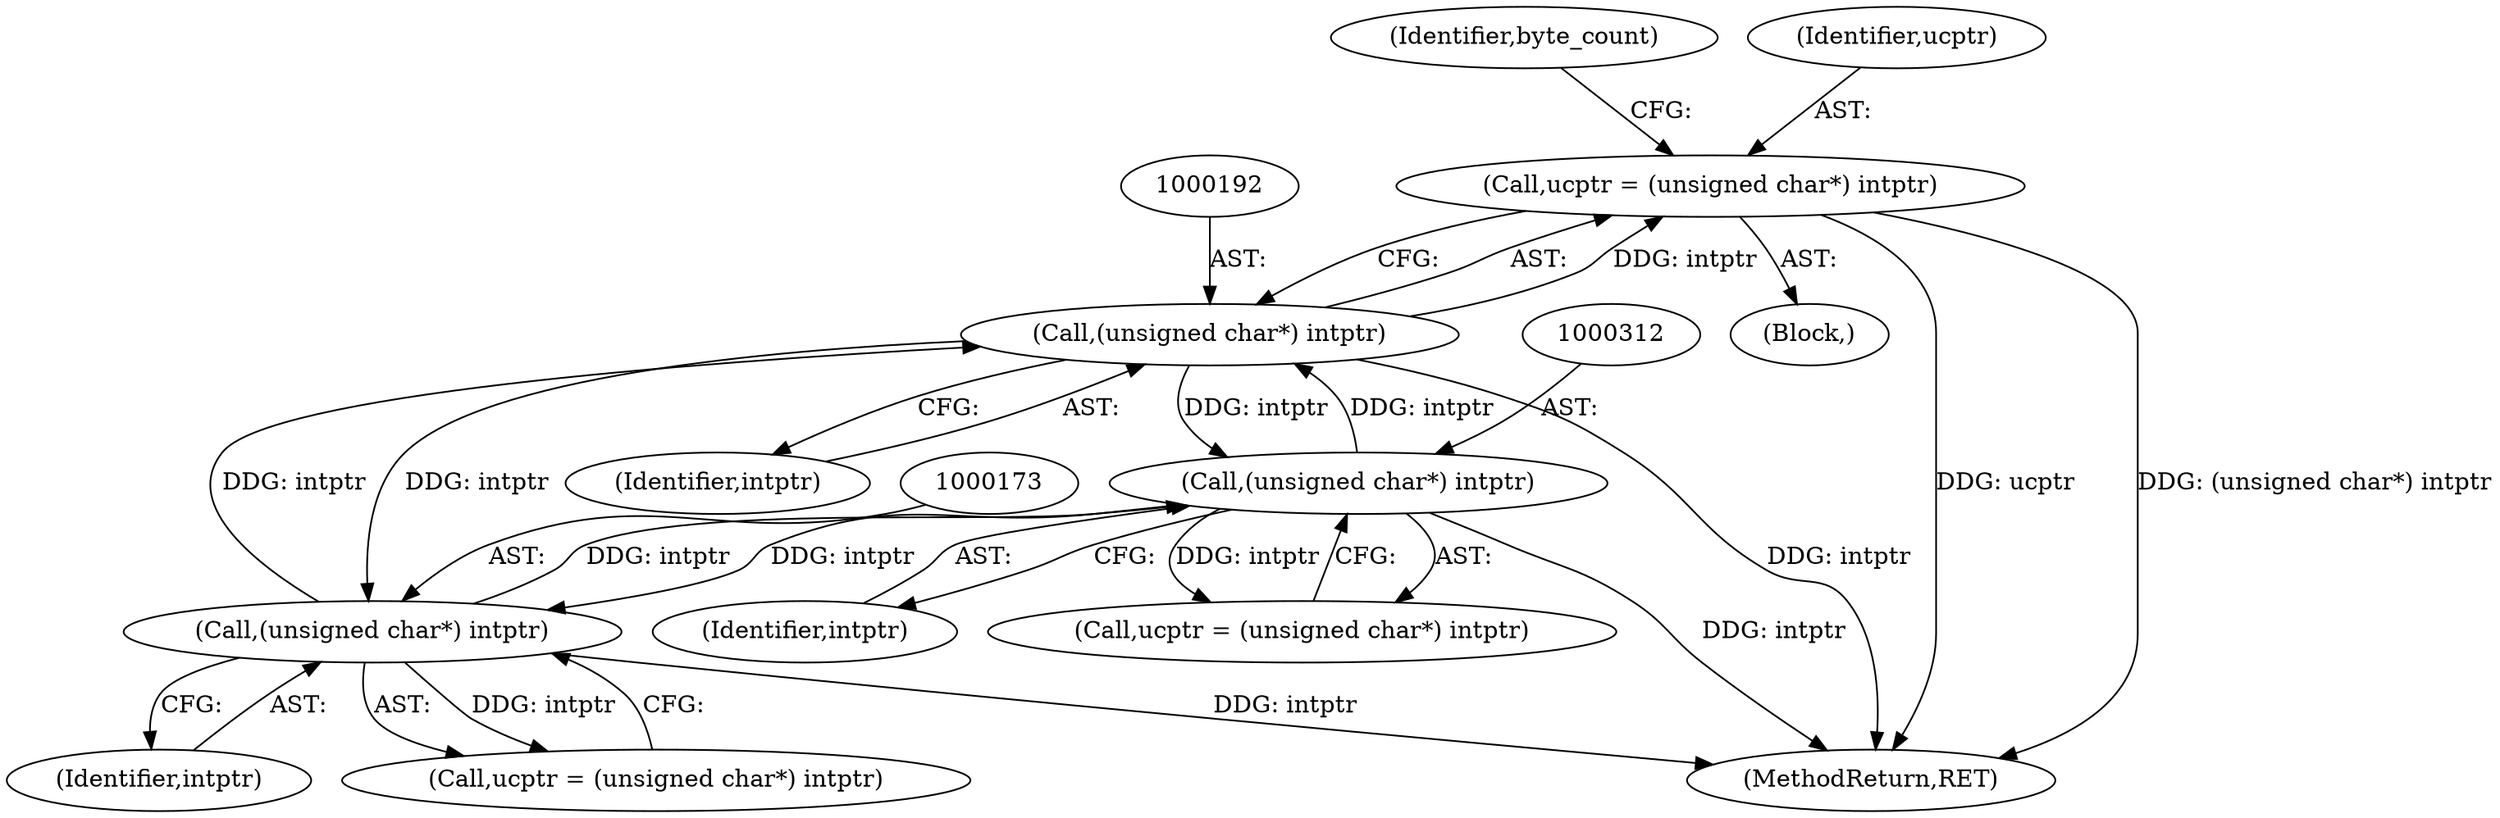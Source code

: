 digraph "0_libsndfile_708e996c87c5fae77b104ccfeb8f6db784c32074_16@pointer" {
"1000189" [label="(Call,ucptr = (unsigned char*) intptr)"];
"1000191" [label="(Call,(unsigned char*) intptr)"];
"1000311" [label="(Call,(unsigned char*) intptr)"];
"1000172" [label="(Call,(unsigned char*) intptr)"];
"1000309" [label="(Call,ucptr = (unsigned char*) intptr)"];
"1000195" [label="(Identifier,byte_count)"];
"1000190" [label="(Identifier,ucptr)"];
"1000154" [label="(Block,)"];
"1000189" [label="(Call,ucptr = (unsigned char*) intptr)"];
"1000532" [label="(MethodReturn,RET)"];
"1000170" [label="(Call,ucptr = (unsigned char*) intptr)"];
"1000172" [label="(Call,(unsigned char*) intptr)"];
"1000174" [label="(Identifier,intptr)"];
"1000191" [label="(Call,(unsigned char*) intptr)"];
"1000193" [label="(Identifier,intptr)"];
"1000313" [label="(Identifier,intptr)"];
"1000311" [label="(Call,(unsigned char*) intptr)"];
"1000189" -> "1000154"  [label="AST: "];
"1000189" -> "1000191"  [label="CFG: "];
"1000190" -> "1000189"  [label="AST: "];
"1000191" -> "1000189"  [label="AST: "];
"1000195" -> "1000189"  [label="CFG: "];
"1000189" -> "1000532"  [label="DDG: ucptr"];
"1000189" -> "1000532"  [label="DDG: (unsigned char*) intptr"];
"1000191" -> "1000189"  [label="DDG: intptr"];
"1000191" -> "1000193"  [label="CFG: "];
"1000192" -> "1000191"  [label="AST: "];
"1000193" -> "1000191"  [label="AST: "];
"1000191" -> "1000532"  [label="DDG: intptr"];
"1000191" -> "1000172"  [label="DDG: intptr"];
"1000311" -> "1000191"  [label="DDG: intptr"];
"1000172" -> "1000191"  [label="DDG: intptr"];
"1000191" -> "1000311"  [label="DDG: intptr"];
"1000311" -> "1000309"  [label="AST: "];
"1000311" -> "1000313"  [label="CFG: "];
"1000312" -> "1000311"  [label="AST: "];
"1000313" -> "1000311"  [label="AST: "];
"1000309" -> "1000311"  [label="CFG: "];
"1000311" -> "1000532"  [label="DDG: intptr"];
"1000311" -> "1000172"  [label="DDG: intptr"];
"1000311" -> "1000309"  [label="DDG: intptr"];
"1000172" -> "1000311"  [label="DDG: intptr"];
"1000172" -> "1000170"  [label="AST: "];
"1000172" -> "1000174"  [label="CFG: "];
"1000173" -> "1000172"  [label="AST: "];
"1000174" -> "1000172"  [label="AST: "];
"1000170" -> "1000172"  [label="CFG: "];
"1000172" -> "1000532"  [label="DDG: intptr"];
"1000172" -> "1000170"  [label="DDG: intptr"];
}
